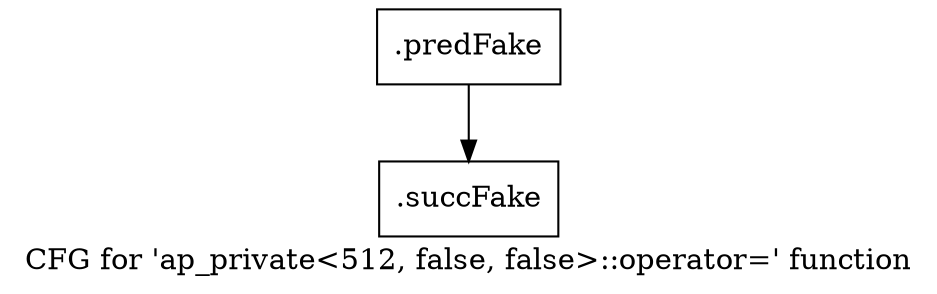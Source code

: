 digraph "CFG for 'ap_private\<512, false, false\>::operator=' function" {
	label="CFG for 'ap_private\<512, false, false\>::operator=' function";

	Node0x58a3340 [shape=record,filename="",linenumber="",label="{.predFake}"];
	Node0x58a3340 -> Node0x6085710[ callList="" memoryops="" filename="/mnt/xilinx/Vitis_HLS/2021.2/include/etc/ap_private.h" execusionnum="16"];
	Node0x6085710 [shape=record,filename="/mnt/xilinx/Vitis_HLS/2021.2/include/etc/ap_private.h",linenumber="4807",label="{.succFake}"];
}
